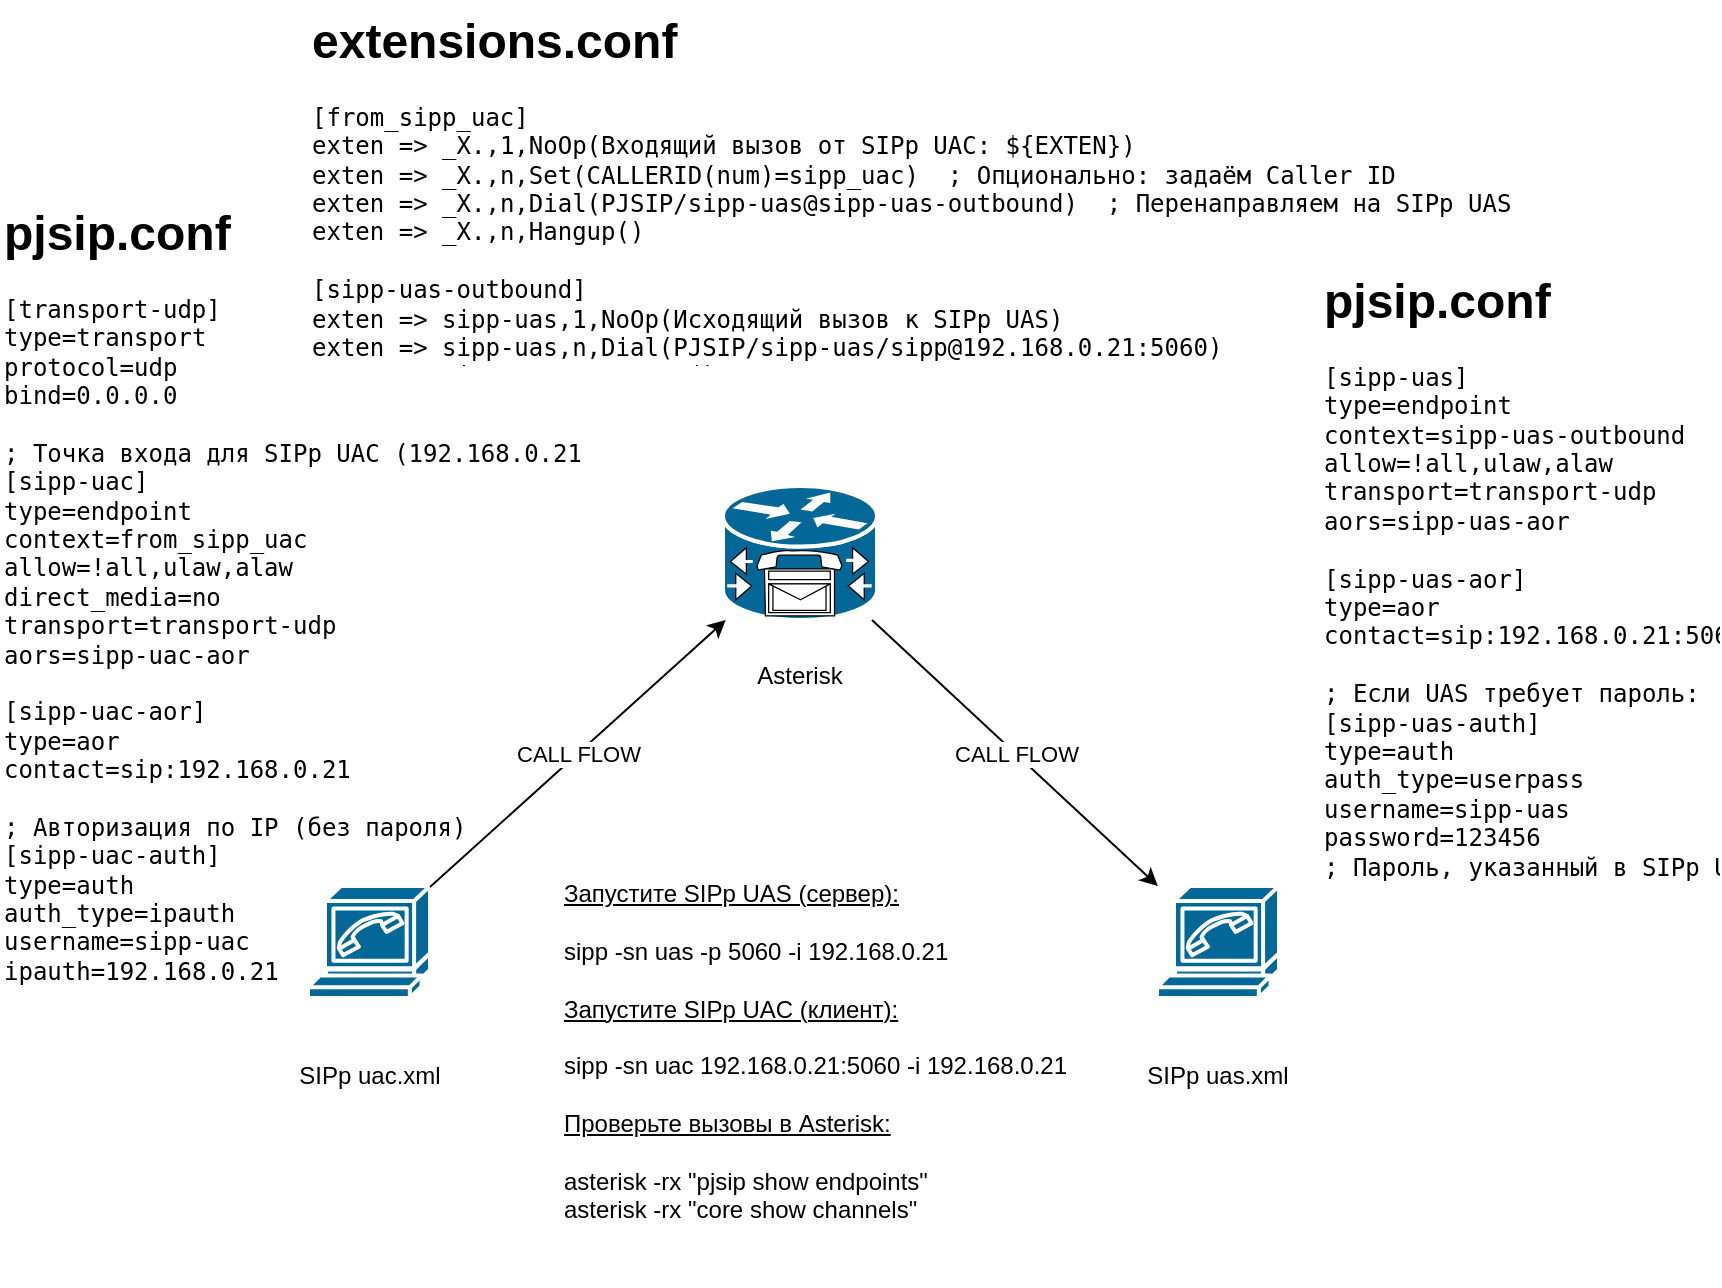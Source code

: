 <mxfile version="27.1.5">
  <diagram name="Страница — 1" id="rCfnhZvIq9waGADby3YH">
    <mxGraphModel dx="1013" dy="605" grid="1" gridSize="10" guides="1" tooltips="1" connect="1" arrows="1" fold="1" page="1" pageScale="1" pageWidth="1169" pageHeight="827" math="0" shadow="0">
      <root>
        <mxCell id="0" />
        <mxCell id="1" parent="0" />
        <mxCell id="-TdVQ2mUSapPiThazIke-2" value="SIPp uac.xml" style="text;strokeColor=none;align=center;fillColor=none;html=1;verticalAlign=middle;whiteSpace=wrap;rounded=0;" parent="1" vertex="1">
          <mxGeometry x="289.5" y="583" width="110" height="30" as="geometry" />
        </mxCell>
        <mxCell id="-TdVQ2mUSapPiThazIke-4" value="SIPp uas.xml" style="text;strokeColor=none;align=center;fillColor=none;html=1;verticalAlign=middle;whiteSpace=wrap;rounded=0;" parent="1" vertex="1">
          <mxGeometry x="714" y="583" width="110" height="30" as="geometry" />
        </mxCell>
        <mxCell id="-TdVQ2mUSapPiThazIke-5" value="" style="shape=mxgraph.cisco.modems_and_phones.softphone;sketch=0;html=1;pointerEvents=1;dashed=0;fillColor=#036897;strokeColor=#ffffff;strokeWidth=2;verticalLabelPosition=bottom;verticalAlign=top;align=center;outlineConnect=0;" parent="1" vertex="1">
          <mxGeometry x="738.5" y="503" width="61" height="56" as="geometry" />
        </mxCell>
        <mxCell id="-TdVQ2mUSapPiThazIke-6" value="" style="shape=mxgraph.cisco.modems_and_phones.softphone;sketch=0;html=1;pointerEvents=1;dashed=0;fillColor=#036897;strokeColor=#ffffff;strokeWidth=2;verticalLabelPosition=bottom;verticalAlign=top;align=center;outlineConnect=0;" parent="1" vertex="1">
          <mxGeometry x="314" y="503" width="61" height="56" as="geometry" />
        </mxCell>
        <mxCell id="-TdVQ2mUSapPiThazIke-7" value="" style="shape=mxgraph.cisco.misc.cisco_unity_express;sketch=0;html=1;pointerEvents=1;dashed=0;fillColor=#036897;strokeColor=#ffffff;strokeWidth=2;verticalLabelPosition=bottom;verticalAlign=top;align=center;outlineConnect=0;" parent="1" vertex="1">
          <mxGeometry x="521.5" y="303" width="77" height="67" as="geometry" />
        </mxCell>
        <mxCell id="-TdVQ2mUSapPiThazIke-8" value="" style="endArrow=classic;html=1;rounded=0;" parent="1" source="-TdVQ2mUSapPiThazIke-6" target="-TdVQ2mUSapPiThazIke-7" edge="1">
          <mxGeometry relative="1" as="geometry">
            <mxPoint x="514" y="463" as="sourcePoint" />
            <mxPoint x="674" y="463" as="targetPoint" />
          </mxGeometry>
        </mxCell>
        <mxCell id="-TdVQ2mUSapPiThazIke-9" value="CALL FLOW" style="edgeLabel;resizable=0;html=1;;align=center;verticalAlign=middle;" parent="-TdVQ2mUSapPiThazIke-8" connectable="0" vertex="1">
          <mxGeometry relative="1" as="geometry" />
        </mxCell>
        <mxCell id="-TdVQ2mUSapPiThazIke-12" value="" style="endArrow=classic;html=1;rounded=0;" parent="1" source="-TdVQ2mUSapPiThazIke-7" target="-TdVQ2mUSapPiThazIke-5" edge="1">
          <mxGeometry relative="1" as="geometry">
            <mxPoint x="514" y="463" as="sourcePoint" />
            <mxPoint x="674" y="463" as="targetPoint" />
          </mxGeometry>
        </mxCell>
        <mxCell id="-TdVQ2mUSapPiThazIke-13" value="CALL FLOW" style="edgeLabel;resizable=0;html=1;;align=center;verticalAlign=middle;" parent="-TdVQ2mUSapPiThazIke-12" connectable="0" vertex="1">
          <mxGeometry relative="1" as="geometry" />
        </mxCell>
        <mxCell id="-TdVQ2mUSapPiThazIke-16" value="Asterisk" style="text;strokeColor=none;align=center;fillColor=none;html=1;verticalAlign=middle;whiteSpace=wrap;rounded=0;" parent="1" vertex="1">
          <mxGeometry x="530" y="383" width="60" height="30" as="geometry" />
        </mxCell>
        <mxCell id="-TdVQ2mUSapPiThazIke-22" value="&lt;h1 style=&quot;margin-top: 0px;&quot;&gt;extensions.conf&lt;/h1&gt;&lt;pre&gt;&lt;span class=&quot;token section&quot;&gt;&lt;span class=&quot;token punctuation&quot;&gt;[&lt;/span&gt;&lt;span class=&quot;token section-name selector&quot;&gt;from_sipp_uac&lt;/span&gt;&lt;span class=&quot;token punctuation&quot;&gt;]&lt;/span&gt;&lt;/span&gt;&lt;br&gt;&lt;span class=&quot;token key attr-name&quot;&gt;exten&lt;/span&gt; &lt;span class=&quot;token punctuation&quot;&gt;=&lt;/span&gt;&lt;span class=&quot;token value attr-value&quot;&gt;&amp;gt; _X.,1,NoOp(Входящий вызов от SIPp UAC: ${EXTEN})&lt;/span&gt;&lt;br&gt;&lt;span class=&quot;token key attr-name&quot;&gt;exten&lt;/span&gt; &lt;span class=&quot;token punctuation&quot;&gt;=&lt;/span&gt;&lt;span class=&quot;token value attr-value&quot;&gt;&amp;gt; _X.,n,Set(CALLERID(num)=sipp_uac)  ; Опционально: задаём Caller ID&lt;/span&gt;&lt;br&gt;&lt;span class=&quot;token key attr-name&quot;&gt;exten&lt;/span&gt; &lt;span class=&quot;token punctuation&quot;&gt;=&lt;/span&gt;&lt;span class=&quot;token value attr-value&quot;&gt;&amp;gt; _X.,n,Dial(PJSIP/sipp-uas@sipp-uas-outbound)  ; Перенаправляем на SIPp UAS&lt;/span&gt;&lt;br&gt;&lt;span class=&quot;token key attr-name&quot;&gt;exten&lt;/span&gt; &lt;span class=&quot;token punctuation&quot;&gt;=&lt;/span&gt;&lt;span class=&quot;token value attr-value&quot;&gt;&amp;gt; _X.,n,Hangup()&lt;/span&gt;&lt;br&gt;&lt;br&gt;&lt;span class=&quot;token section&quot;&gt;&lt;span class=&quot;token punctuation&quot;&gt;[&lt;/span&gt;&lt;span class=&quot;token section-name selector&quot;&gt;sipp-uas-outbound&lt;/span&gt;&lt;span class=&quot;token punctuation&quot;&gt;]&lt;/span&gt;&lt;/span&gt;&lt;br&gt;&lt;span class=&quot;token key attr-name&quot;&gt;exten&lt;/span&gt; &lt;span class=&quot;token punctuation&quot;&gt;=&lt;/span&gt;&lt;span class=&quot;token value attr-value&quot;&gt;&amp;gt; sipp-uas,1,NoOp(Исходящий вызов к SIPp UAS)&lt;/span&gt;&lt;br&gt;&lt;span class=&quot;token key attr-name&quot;&gt;exten&lt;/span&gt; &lt;span class=&quot;token punctuation&quot;&gt;=&lt;/span&gt;&lt;span class=&quot;token value attr-value&quot;&gt;&amp;gt; sipp-uas,n,Dial(PJSIP/sipp-uas/sipp@192.168.0.21:5060)  &lt;/span&gt;&lt;br&gt;&lt;span class=&quot;token key attr-name&quot;&gt;exten&lt;/span&gt; &lt;span class=&quot;token punctuation&quot;&gt;=&lt;/span&gt;&lt;span class=&quot;token value attr-value&quot;&gt;&amp;gt; sipp-uas,n,Hangup()&lt;/span&gt;&lt;/pre&gt;&lt;p&gt;&lt;/p&gt;" style="text;html=1;whiteSpace=wrap;overflow=hidden;rounded=0;" parent="1" vertex="1">
          <mxGeometry x="314" y="60" width="600.5" height="180" as="geometry" />
        </mxCell>
        <mxCell id="-TdVQ2mUSapPiThazIke-23" value="&lt;h1 style=&quot;margin-top: 0px;&quot;&gt;pjsip.conf&lt;/h1&gt;&lt;pre&gt;&lt;span class=&quot;token section&quot;&gt;&lt;span class=&quot;token punctuation&quot;&gt;[&lt;/span&gt;&lt;span class=&quot;token section-name selector&quot;&gt;transport-udp&lt;/span&gt;&lt;span class=&quot;token punctuation&quot;&gt;]&lt;/span&gt;&lt;/span&gt;&lt;br/&gt;&lt;span class=&quot;token key attr-name&quot;&gt;type&lt;/span&gt;&lt;span class=&quot;token punctuation&quot;&gt;=&lt;/span&gt;&lt;span class=&quot;token value attr-value&quot;&gt;transport&lt;/span&gt;&lt;br/&gt;&lt;span class=&quot;token key attr-name&quot;&gt;protocol&lt;/span&gt;&lt;span class=&quot;token punctuation&quot;&gt;=&lt;/span&gt;&lt;span class=&quot;token value attr-value&quot;&gt;udp&lt;/span&gt;&lt;br/&gt;&lt;span class=&quot;token key attr-name&quot;&gt;bind&lt;/span&gt;&lt;span class=&quot;token punctuation&quot;&gt;=&lt;/span&gt;&lt;span class=&quot;token value attr-value&quot;&gt;0.0.0.0&lt;/span&gt;&lt;br/&gt;&lt;br/&gt;&lt;span class=&quot;token comment&quot;&gt;; Точка входа для SIPp UAC (192.168.0.21)&lt;/span&gt;&lt;br/&gt;&lt;span class=&quot;token section&quot;&gt;&lt;span class=&quot;token punctuation&quot;&gt;[&lt;/span&gt;&lt;span class=&quot;token section-name selector&quot;&gt;sipp-uac&lt;/span&gt;&lt;span class=&quot;token punctuation&quot;&gt;]&lt;/span&gt;&lt;/span&gt;&lt;br/&gt;&lt;span class=&quot;token key attr-name&quot;&gt;type&lt;/span&gt;&lt;span class=&quot;token punctuation&quot;&gt;=&lt;/span&gt;&lt;span class=&quot;token value attr-value&quot;&gt;endpoint&lt;/span&gt;&lt;br/&gt;&lt;span class=&quot;token key attr-name&quot;&gt;context&lt;/span&gt;&lt;span class=&quot;token punctuation&quot;&gt;=&lt;/span&gt;&lt;span class=&quot;token value attr-value&quot;&gt;from_sipp_uac&lt;/span&gt;&lt;br/&gt;&lt;span class=&quot;token key attr-name&quot;&gt;allow&lt;/span&gt;&lt;span class=&quot;token punctuation&quot;&gt;=&lt;/span&gt;&lt;span class=&quot;token value attr-value&quot;&gt;!all,ulaw,alaw&lt;/span&gt;&lt;br/&gt;&lt;span class=&quot;token key attr-name&quot;&gt;direct_media&lt;/span&gt;&lt;span class=&quot;token punctuation&quot;&gt;=&lt;/span&gt;&lt;span class=&quot;token value attr-value&quot;&gt;no&lt;/span&gt;&lt;br/&gt;&lt;span class=&quot;token key attr-name&quot;&gt;transport&lt;/span&gt;&lt;span class=&quot;token punctuation&quot;&gt;=&lt;/span&gt;&lt;span class=&quot;token value attr-value&quot;&gt;transport-udp&lt;/span&gt;&lt;br/&gt;&lt;span class=&quot;token key attr-name&quot;&gt;aors&lt;/span&gt;&lt;span class=&quot;token punctuation&quot;&gt;=&lt;/span&gt;&lt;span class=&quot;token value attr-value&quot;&gt;sipp-uac-aor&lt;/span&gt;&lt;br/&gt;&lt;br/&gt;&lt;span class=&quot;token section&quot;&gt;&lt;span class=&quot;token punctuation&quot;&gt;[&lt;/span&gt;&lt;span class=&quot;token section-name selector&quot;&gt;sipp-uac-aor&lt;/span&gt;&lt;span class=&quot;token punctuation&quot;&gt;]&lt;/span&gt;&lt;/span&gt;&lt;br/&gt;&lt;span class=&quot;token key attr-name&quot;&gt;type&lt;/span&gt;&lt;span class=&quot;token punctuation&quot;&gt;=&lt;/span&gt;&lt;span class=&quot;token value attr-value&quot;&gt;aor&lt;/span&gt;&lt;br/&gt;&lt;span class=&quot;token key attr-name&quot;&gt;contact&lt;/span&gt;&lt;span class=&quot;token punctuation&quot;&gt;=&lt;/span&gt;&lt;span class=&quot;token value attr-value&quot;&gt;sip:192.168.0.21&lt;/span&gt;&lt;br/&gt;&lt;br/&gt;&lt;span class=&quot;token comment&quot;&gt;; Авторизация по IP (без пароля)&lt;/span&gt;&lt;br/&gt;&lt;span class=&quot;token section&quot;&gt;&lt;span class=&quot;token punctuation&quot;&gt;[&lt;/span&gt;&lt;span class=&quot;token section-name selector&quot;&gt;sipp-uac-auth&lt;/span&gt;&lt;span class=&quot;token punctuation&quot;&gt;]&lt;/span&gt;&lt;/span&gt;&lt;br/&gt;&lt;span class=&quot;token key attr-name&quot;&gt;type&lt;/span&gt;&lt;span class=&quot;token punctuation&quot;&gt;=&lt;/span&gt;&lt;span class=&quot;token value attr-value&quot;&gt;auth&lt;/span&gt;&lt;br/&gt;&lt;span class=&quot;token key attr-name&quot;&gt;auth_type&lt;/span&gt;&lt;span class=&quot;token punctuation&quot;&gt;=&lt;/span&gt;&lt;span class=&quot;token value attr-value&quot;&gt;ipauth&lt;/span&gt;&lt;br/&gt;&lt;span class=&quot;token key attr-name&quot;&gt;username&lt;/span&gt;&lt;span class=&quot;token punctuation&quot;&gt;=&lt;/span&gt;&lt;span class=&quot;token value attr-value&quot;&gt;sipp-uac&lt;/span&gt;&lt;br/&gt;&lt;span class=&quot;token key attr-name&quot;&gt;ipauth&lt;/span&gt;&lt;span class=&quot;token punctuation&quot;&gt;=&lt;/span&gt;&lt;span class=&quot;token value attr-value&quot;&gt;192.168.0.21&lt;/span&gt;&lt;/pre&gt;&lt;p&gt;&lt;br&gt;&lt;/p&gt;" style="text;html=1;whiteSpace=wrap;overflow=hidden;rounded=0;" parent="1" vertex="1">
          <mxGeometry x="160" y="156" width="290" height="427" as="geometry" />
        </mxCell>
        <mxCell id="-TdVQ2mUSapPiThazIke-24" value="&lt;h1 style=&quot;margin-top: 0px;&quot;&gt;pjsip.conf&lt;/h1&gt;&lt;pre&gt;&lt;span class=&quot;token section&quot;&gt;&lt;span class=&quot;token punctuation&quot;&gt;[&lt;/span&gt;&lt;span class=&quot;token section-name selector&quot;&gt;sipp-uas&lt;/span&gt;&lt;span class=&quot;token punctuation&quot;&gt;]&lt;/span&gt;&lt;/span&gt;&lt;br&gt;&lt;span class=&quot;token key attr-name&quot;&gt;type&lt;/span&gt;&lt;span class=&quot;token punctuation&quot;&gt;=&lt;/span&gt;&lt;span class=&quot;token value attr-value&quot;&gt;endpoint&lt;/span&gt;&lt;br&gt;&lt;span class=&quot;token key attr-name&quot;&gt;context&lt;/span&gt;&lt;span class=&quot;token punctuation&quot;&gt;=&lt;/span&gt;&lt;span class=&quot;token value attr-value&quot;&gt;sipp-uas-outbound&lt;/span&gt;&lt;br&gt;&lt;span class=&quot;token key attr-name&quot;&gt;allow&lt;/span&gt;&lt;span class=&quot;token punctuation&quot;&gt;=&lt;/span&gt;&lt;span class=&quot;token value attr-value&quot;&gt;!all,ulaw,alaw&lt;/span&gt;&lt;br&gt;&lt;span class=&quot;token key attr-name&quot;&gt;transport&lt;/span&gt;&lt;span class=&quot;token punctuation&quot;&gt;=&lt;/span&gt;&lt;span class=&quot;token value attr-value&quot;&gt;transport-udp&lt;/span&gt;&lt;br&gt;&lt;span class=&quot;token key attr-name&quot;&gt;aors&lt;/span&gt;&lt;span class=&quot;token punctuation&quot;&gt;=&lt;/span&gt;&lt;span class=&quot;token value attr-value&quot;&gt;sipp-uas-aor&lt;/span&gt;&lt;br&gt;&lt;br&gt;&lt;span class=&quot;token section&quot;&gt;&lt;span class=&quot;token punctuation&quot;&gt;[&lt;/span&gt;&lt;span class=&quot;token section-name selector&quot;&gt;sipp-uas-aor&lt;/span&gt;&lt;span class=&quot;token punctuation&quot;&gt;]&lt;/span&gt;&lt;/span&gt;&lt;br&gt;&lt;span class=&quot;token key attr-name&quot;&gt;type&lt;/span&gt;&lt;span class=&quot;token punctuation&quot;&gt;=&lt;/span&gt;&lt;span class=&quot;token value attr-value&quot;&gt;aor&lt;/span&gt;&lt;br&gt;&lt;span class=&quot;token key attr-name&quot;&gt;contact&lt;/span&gt;&lt;span class=&quot;token punctuation&quot;&gt;=&lt;/span&gt;&lt;span class=&quot;token value attr-value&quot;&gt;sip:192.168.0.21:5060 &lt;/span&gt;&lt;br&gt;&lt;br&gt;&lt;span class=&quot;token comment&quot;&gt;; Если UAS требует пароль:&lt;/span&gt;&lt;br&gt;&lt;span class=&quot;token section&quot;&gt;&lt;span class=&quot;token punctuation&quot;&gt;[&lt;/span&gt;&lt;span class=&quot;token section-name selector&quot;&gt;sipp-uas-auth&lt;/span&gt;&lt;span class=&quot;token punctuation&quot;&gt;]&lt;/span&gt;&lt;/span&gt;&lt;br&gt;&lt;span class=&quot;token key attr-name&quot;&gt;type&lt;/span&gt;&lt;span class=&quot;token punctuation&quot;&gt;=&lt;/span&gt;&lt;span class=&quot;token value attr-value&quot;&gt;auth&lt;/span&gt;&lt;br&gt;&lt;span class=&quot;token key attr-name&quot;&gt;auth_type&lt;/span&gt;&lt;span class=&quot;token punctuation&quot;&gt;=&lt;/span&gt;&lt;span class=&quot;token value attr-value&quot;&gt;userpass&lt;/span&gt;&lt;br&gt;&lt;span class=&quot;token key attr-name&quot;&gt;username&lt;/span&gt;&lt;span class=&quot;token punctuation&quot;&gt;=&lt;/span&gt;&lt;span class=&quot;token value attr-value&quot;&gt;sipp-uas&lt;/span&gt;&lt;br&gt;&lt;span class=&quot;token key attr-name&quot;&gt;password&lt;/span&gt;&lt;span class=&quot;token punctuation&quot;&gt;=&lt;/span&gt;&lt;span class=&quot;token value attr-value&quot;&gt;123456  &lt;br&gt;; Пароль, указанный в SIPp UAS&lt;/span&gt;&lt;/pre&gt;&lt;p&gt;&lt;/p&gt;" style="text;html=1;whiteSpace=wrap;overflow=hidden;rounded=0;" parent="1" vertex="1">
          <mxGeometry x="820" y="190" width="200" height="327" as="geometry" />
        </mxCell>
        <mxCell id="ZcfYFnTC1-iHWNx_7WrN-1" value="&lt;u&gt;Запустите SIPp UAS (сервер):&lt;/u&gt;&lt;br&gt;&lt;br&gt;sipp -sn uas -p 5060 -i 192.168.0.21&lt;br&gt;&lt;br&gt;&lt;u&gt;Запустите SIPp UAC (клиент):&lt;/u&gt;&lt;br&gt;&lt;br&gt;sipp -sn uac 192.168.0.21:5060 -i 192.168.0.21&lt;br&gt;&lt;br&gt;&lt;u&gt;Проверьте вызовы в Asterisk:&lt;/u&gt;&lt;br&gt;&lt;br&gt;asterisk -rx &quot;pjsip show endpoints&quot;&lt;br&gt;asterisk -rx &quot;core show channels&quot;" style="text;whiteSpace=wrap;html=1;" vertex="1" parent="1">
          <mxGeometry x="439.5" y="493" width="270.5" height="210" as="geometry" />
        </mxCell>
      </root>
    </mxGraphModel>
  </diagram>
</mxfile>
